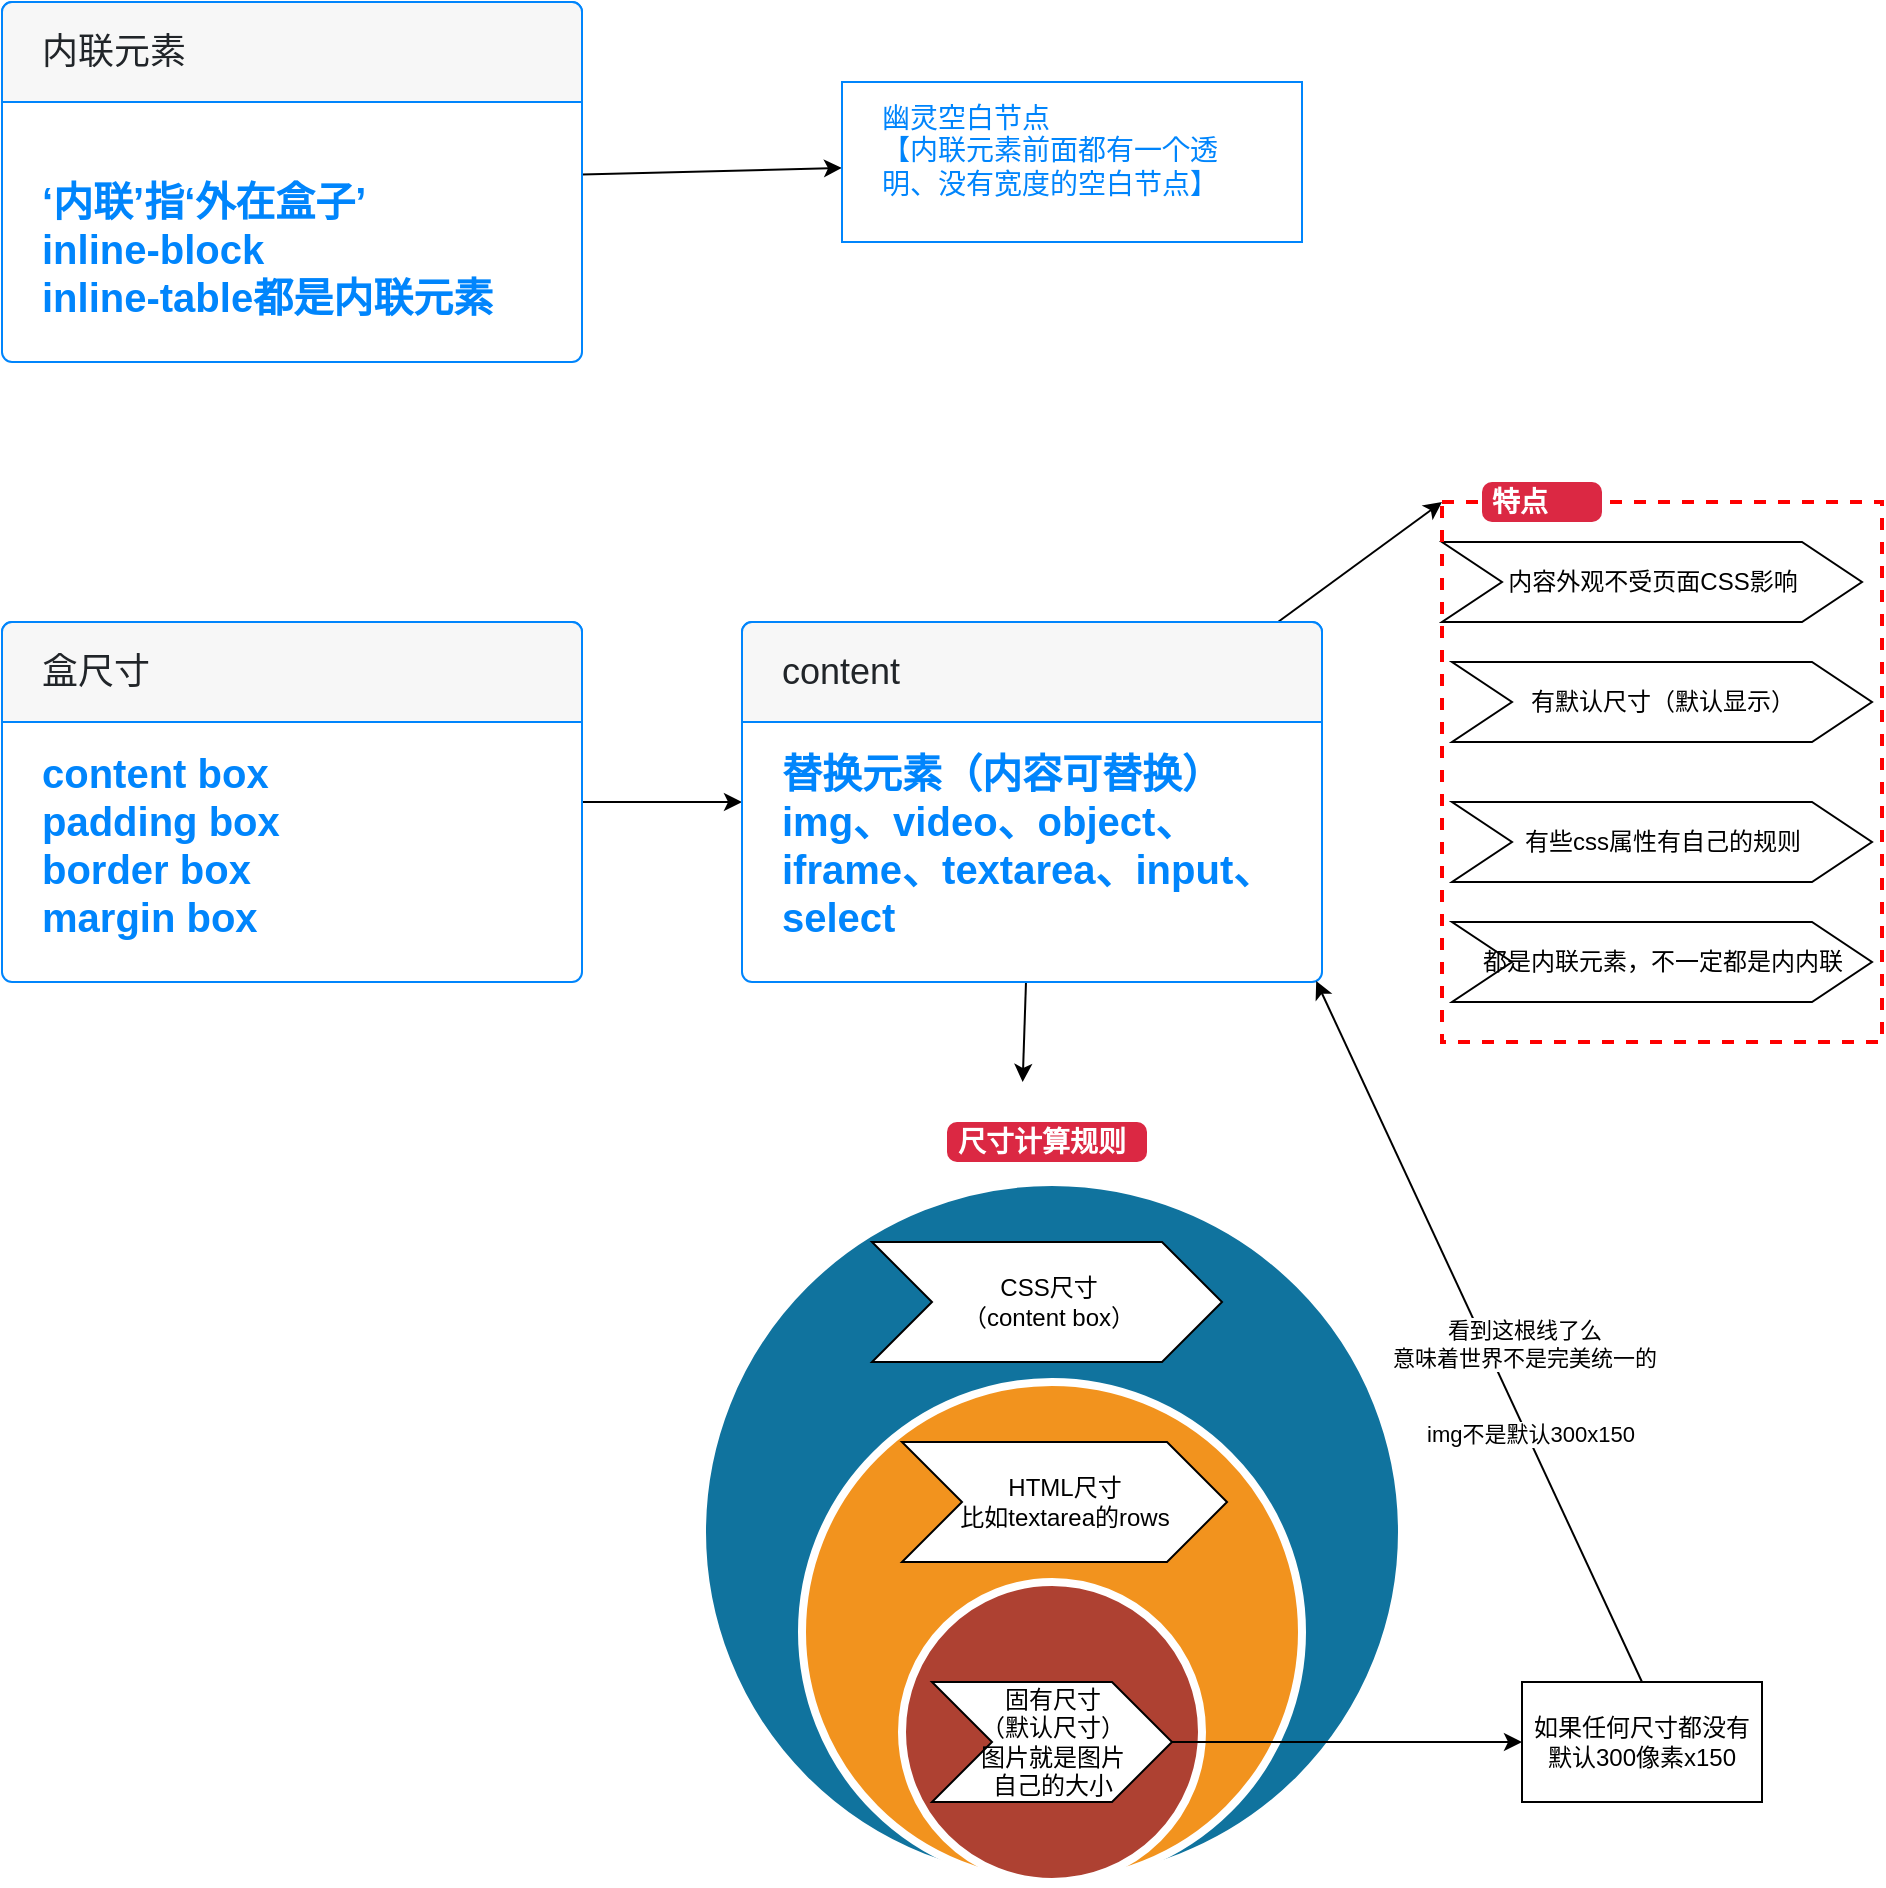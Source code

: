 <mxfile>
    <diagram id="VdMC3i_taJLlwU5W3txt" name="Page-1">
        <mxGraphModel dx="462" dy="470" grid="1" gridSize="10" guides="1" tooltips="1" connect="1" arrows="1" fold="1" page="1" pageScale="1" pageWidth="850" pageHeight="1100" math="0" shadow="0">
            <root>
                <mxCell id="0"/>
                <mxCell id="1" parent="0"/>
                <mxCell id="7" value="" style="edgeStyle=none;html=1;" edge="1" parent="1" source="2" target="6">
                    <mxGeometry relative="1" as="geometry"/>
                </mxCell>
                <mxCell id="2" value="&lt;span style=&quot;font-size: 20px;&quot;&gt;&lt;b&gt;‘内联’指‘外在盒子’&lt;br&gt;inline-block&lt;br&gt;inline-table都是内联元素&lt;br&gt;&lt;/b&gt;&lt;/span&gt;" style="html=1;shadow=0;dashed=0;shape=mxgraph.bootstrap.rrect;rSize=5;strokeColor=#0085FC;html=1;whiteSpace=wrap;fillColor=#ffffff;fontColor=#0085FC;verticalAlign=bottom;align=left;spacing=20;spacingBottom=0;fontSize=14;" vertex="1" parent="1">
                    <mxGeometry x="340" y="160" width="290" height="180" as="geometry"/>
                </mxCell>
                <mxCell id="3" value="内联元素" style="html=1;shadow=0;dashed=0;shape=mxgraph.bootstrap.topButton;rSize=5;perimeter=none;whiteSpace=wrap;fillColor=#F7F7F7;strokeColor=#0085FC;fontColor=#212529;resizeWidth=1;fontSize=18;align=left;spacing=20;" vertex="1" parent="2">
                    <mxGeometry width="290" height="50" relative="1" as="geometry"/>
                </mxCell>
                <mxCell id="6" value="幽灵空白节点&lt;br&gt;【内联元素前面都有一个透明、没有宽度的空白节点】" style="whiteSpace=wrap;html=1;fontSize=14;align=left;verticalAlign=bottom;fillColor=#ffffff;strokeColor=#0085FC;fontColor=#0085FC;shadow=0;dashed=0;spacing=20;spacingBottom=0;" vertex="1" parent="1">
                    <mxGeometry x="760" y="200" width="230" height="80" as="geometry"/>
                </mxCell>
                <mxCell id="12" value="" style="edgeStyle=none;html=1;" edge="1" parent="1" source="8" target="10">
                    <mxGeometry relative="1" as="geometry"/>
                </mxCell>
                <mxCell id="8" value="&lt;span style=&quot;font-size: 20px;&quot;&gt;&lt;b&gt;content box&lt;br&gt;padding box&lt;br&gt;border box&lt;br&gt;margin box&lt;br&gt;&lt;/b&gt;&lt;/span&gt;" style="html=1;shadow=0;dashed=0;shape=mxgraph.bootstrap.rrect;rSize=5;strokeColor=#0085FC;html=1;whiteSpace=wrap;fillColor=#ffffff;fontColor=#0085FC;verticalAlign=bottom;align=left;spacing=20;spacingBottom=0;fontSize=14;" vertex="1" parent="1">
                    <mxGeometry x="340" y="470" width="290" height="180" as="geometry"/>
                </mxCell>
                <mxCell id="9" value="盒尺寸" style="html=1;shadow=0;dashed=0;shape=mxgraph.bootstrap.topButton;rSize=5;perimeter=none;whiteSpace=wrap;fillColor=#F7F7F7;strokeColor=#0085FC;fontColor=#212529;resizeWidth=1;fontSize=18;align=left;spacing=20;" vertex="1" parent="8">
                    <mxGeometry width="290" height="50" relative="1" as="geometry"/>
                </mxCell>
                <mxCell id="18" value="" style="edgeStyle=none;html=1;entryX=0;entryY=0;entryDx=0;entryDy=0;" edge="1" parent="1" source="10" target="16">
                    <mxGeometry relative="1" as="geometry"/>
                </mxCell>
                <mxCell id="22" value="" style="edgeStyle=none;html=1;" edge="1" parent="1" source="10">
                    <mxGeometry relative="1" as="geometry">
                        <mxPoint x="850.333" y="700" as="targetPoint"/>
                    </mxGeometry>
                </mxCell>
                <mxCell id="10" value="&lt;span style=&quot;font-size: 20px;&quot;&gt;&lt;b&gt;替换元素（内容可替换）&lt;br&gt;img、video、object、iframe、textarea、input、select&lt;br&gt;&lt;/b&gt;&lt;/span&gt;" style="html=1;shadow=0;dashed=0;shape=mxgraph.bootstrap.rrect;rSize=5;strokeColor=#0085FC;html=1;whiteSpace=wrap;fillColor=#ffffff;fontColor=#0085FC;verticalAlign=bottom;align=left;spacing=20;spacingBottom=0;fontSize=14;" vertex="1" parent="1">
                    <mxGeometry x="710" y="470" width="290" height="180" as="geometry"/>
                </mxCell>
                <mxCell id="11" value="content" style="html=1;shadow=0;dashed=0;shape=mxgraph.bootstrap.topButton;rSize=5;perimeter=none;whiteSpace=wrap;fillColor=#F7F7F7;strokeColor=#0085FC;fontColor=#212529;resizeWidth=1;fontSize=18;align=left;spacing=20;" vertex="1" parent="10">
                    <mxGeometry width="290" height="50" relative="1" as="geometry"/>
                                   </mxCell>
                <mxCell id="13" value="内容外观不受页面CSS影响" style="html=1;shadow=0;dashed=0;align=center;verticalAlign=middle;shape=mxgraph.arrows2.arrow;dy=0;dx=30;notch=30;" vertex="1" parent="1">
                    <mxGeometry x="1060" y="430" width="210" height="40" as="geometry"/>
                </mxCell>
                <mxCell id="14" value="有默认尺寸（默认显示）" style="html=1;shadow=0;dashed=0;align=center;verticalAlign=middle;shape=mxgraph.arrows2.arrow;dy=0;dx=30;notch=30;" vertex="1" parent="1">
                    <mxGeometry x="1065" y="490" width="210" height="40" as="geometry"/>
                </mxCell>
                <mxCell id="15" value="有些css属性有自己的规则" style="html=1;shadow=0;dashed=0;align=center;verticalAlign=middle;shape=mxgraph.arrows2.arrow;dy=0;dx=30;notch=30;" vertex="1" parent="1">
                    <mxGeometry x="1065" y="560" width="210" height="40" as="geometry"/>
                </mxCell>
                <mxCell id="16" value="" style="fontStyle=0;verticalAlign=top;align=center;spacingTop=-2;fillColor=none;rounded=0;whiteSpace=wrap;html=1;strokeColor=#FF0000;strokeWidth=2;dashed=1;container=1;collapsible=0;expand=0;recursiveResize=0;" vertex="1" parent="1">
                    <mxGeometry x="1060" y="410" width="220" height="270" as="geometry"/>
                </mxCell>
                <mxCell id="17" value="特点" style="html=1;shadow=0;dashed=0;shape=mxgraph.bootstrap.rrect;rSize=5;strokeColor=none;strokeWidth=1;fillColor=#DB2843;fontColor=#FFFFFF;whiteSpace=wrap;align=left;verticalAlign=middle;spacingLeft=0;fontStyle=1;fontSize=14;spacing=5;" vertex="1" parent="16">
                    <mxGeometry x="20" y="-10" width="60" height="20" as="geometry"/>
                </mxCell>
                <mxCell id="19" value="都是内联元素，不一定都是内内联" style="html=1;shadow=0;dashed=0;align=center;verticalAlign=middle;shape=mxgraph.arrows2.arrow;dy=0;dx=30;notch=30;" vertex="1" parent="1">
                    <mxGeometry x="1065" y="620" width="210" height="40" as="geometry"/>
                </mxCell>
                <mxCell id="30" value="" style="ellipse;html=1;strokeWidth=4;fillColor=#10739E;strokeColor=#ffffff;shadow=0;fontSize=10;fontColor=#FFFFFF;align=center;fontStyle=0;whiteSpace=wrap;spacing=10;" vertex="1" parent="1">
                    <mxGeometry x="690" y="750" width="350" height="350" as="geometry"/>
                </mxCell>
                <mxCell id="31" value="" style="ellipse;html=1;strokeWidth=4;fillColor=#F2931E;strokeColor=#ffffff;shadow=0;fontSize=10;fontColor=#FFFFFF;align=center;fontStyle=0;whiteSpace=wrap;spacing=10;" vertex="1" parent="1">
                    <mxGeometry x="740" y="850" width="250" height="250" as="geometry"/>
                </mxCell>
                <mxCell id="32" value="" style="ellipse;html=1;strokeWidth=4;fillColor=#AE4132;strokeColor=#ffffff;shadow=0;fontSize=10;fontColor=#FFFFFF;align=center;fontStyle=0;whiteSpace=wrap;spacing=10;" vertex="1" parent="1">
                    <mxGeometry x="790" y="950" width="150" height="150" as="geometry"/>
                </mxCell>
                <mxCell id="36" value="" style="edgeStyle=none;html=1;" edge="1" parent="1" source="23" target="35">
                    <mxGeometry relative="1" as="geometry"/>
                </mxCell>
                <mxCell id="23" value="固有尺寸&lt;br&gt;（默认尺寸）&lt;br&gt;图片就是图片&lt;br&gt;自己的大小" style="html=1;shadow=0;dashed=0;align=center;verticalAlign=middle;shape=mxgraph.arrows2.arrow;dy=0;dx=30;notch=30;" vertex="1" parent="1">
                    <mxGeometry x="805" y="1000" width="120" height="60" as="geometry"/>
                </mxCell>
                <mxCell id="24" value="HTML尺寸&lt;br&gt;比如textarea的rows" style="html=1;shadow=0;dashed=0;align=center;verticalAlign=middle;shape=mxgraph.arrows2.arrow;dy=0;dx=30;notch=30;" vertex="1" parent="1">
                    <mxGeometry x="790" y="880" width="162.5" height="60" as="geometry"/>
                </mxCell>
                <mxCell id="25" value="CSS尺寸&lt;br&gt;（content box）" style="html=1;shadow=0;dashed=0;align=center;verticalAlign=middle;shape=mxgraph.arrows2.arrow;dy=0;dx=30;notch=30;" vertex="1" parent="1">
                    <mxGeometry x="775" y="780" width="175" height="60" as="geometry"/>
                </mxCell>
                               <mxCell id="34" value="尺寸计算规则" style="html=1;shadow=0;dashed=0;shape=mxgraph.bootstrap.rrect;rSize=5;strokeColor=none;strokeWidth=1;fillColor=#DB2843;fontColor=#FFFFFF;whiteSpace=wrap;align=left;verticalAlign=middle;spacingLeft=0;fontStyle=1;fontSize=14;spacing=5;" vertex="1" parent="1">
                    <mxGeometry x="812.5" y="720" width="100" height="20" as="geometry"/>
                </mxCell>
                <mxCell id="37" style="edgeStyle=none;html=1;exitX=0.5;exitY=0;exitDx=0;exitDy=0;entryX=0.99;entryY=0.997;entryDx=0;entryDy=0;entryPerimeter=0;" edge="1" parent="1" source="35" target="10">
                    <mxGeometry relative="1" as="geometry"/>
                </mxCell>
                <mxCell id="39" value="看到这根线了么&lt;br&gt;意味着世界不是完美统一的" style="edgeLabel;html=1;align=center;verticalAlign=middle;resizable=0;points=[];" vertex="1" connectable="0" parent="37">
                    <mxGeometry x="-0.05" y="-3" relative="1" as="geometry">
                        <mxPoint x="15" y="-2" as="offset"/>
                    </mxGeometry>
                </mxCell>
                <mxCell id="40" value="img不是默认300x150" style="edgeLabel;html=1;align=center;verticalAlign=middle;resizable=0;points=[];" vertex="1" connectable="0" parent="37">
                    <mxGeometry x="-0.296" y="-1" relative="1" as="geometry">
                        <mxPoint as="offset"/>
                    </mxGeometry>
                </mxCell>
                <mxCell id="35" value="如果任何尺寸都没有&lt;br&gt;默认300像素x150" style="whiteSpace=wrap;html=1;shadow=0;dashed=0;" vertex="1" parent="1">
                    <mxGeometry x="1100" y="1000" width="120" height="60" as="geometry"/>
                </mxCell>
            </root>
        </mxGraphModel>
    </diagram>
</mxfile>

